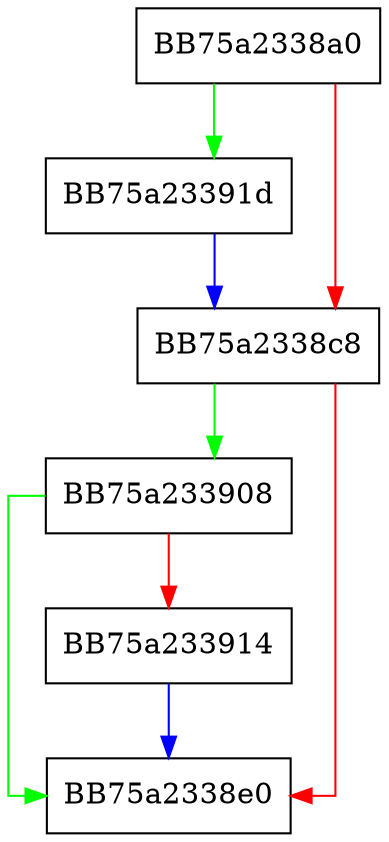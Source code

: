digraph alloc_xptr {
  node [shape="box"];
  graph [splines=ortho];
  BB75a2338a0 -> BB75a23391d [color="green"];
  BB75a2338a0 -> BB75a2338c8 [color="red"];
  BB75a2338c8 -> BB75a233908 [color="green"];
  BB75a2338c8 -> BB75a2338e0 [color="red"];
  BB75a233908 -> BB75a2338e0 [color="green"];
  BB75a233908 -> BB75a233914 [color="red"];
  BB75a233914 -> BB75a2338e0 [color="blue"];
  BB75a23391d -> BB75a2338c8 [color="blue"];
}
